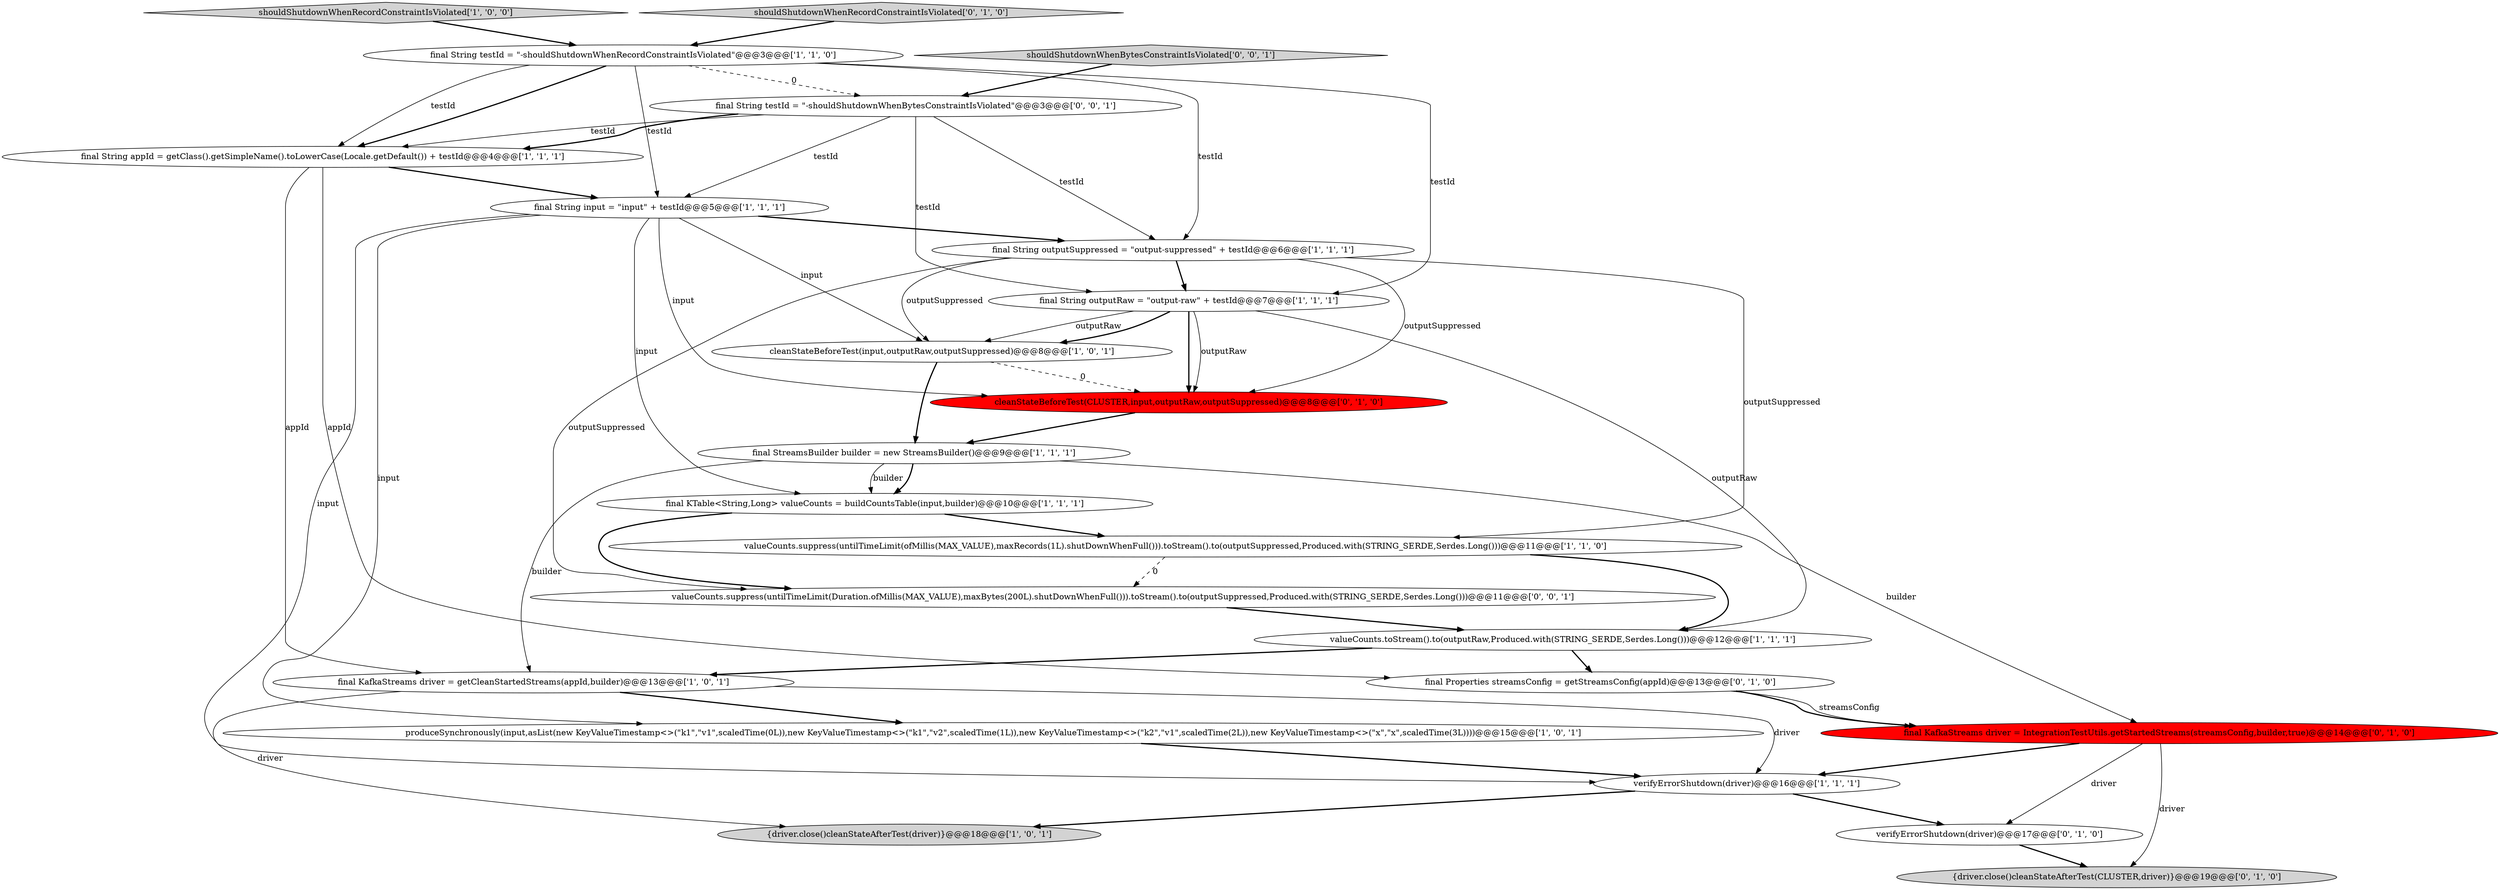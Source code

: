 digraph {
13 [style = filled, label = "final String appId = getClass().getSimpleName().toLowerCase(Locale.getDefault()) + testId@@@4@@@['1', '1', '1']", fillcolor = white, shape = ellipse image = "AAA0AAABBB1BBB"];
7 [style = filled, label = "{driver.close()cleanStateAfterTest(driver)}@@@18@@@['1', '0', '1']", fillcolor = lightgray, shape = ellipse image = "AAA0AAABBB1BBB"];
21 [style = filled, label = "final String testId = \"-shouldShutdownWhenBytesConstraintIsViolated\"@@@3@@@['0', '0', '1']", fillcolor = white, shape = ellipse image = "AAA0AAABBB3BBB"];
9 [style = filled, label = "cleanStateBeforeTest(input,outputRaw,outputSuppressed)@@@8@@@['1', '0', '1']", fillcolor = white, shape = ellipse image = "AAA0AAABBB1BBB"];
10 [style = filled, label = "final StreamsBuilder builder = new StreamsBuilder()@@@9@@@['1', '1', '1']", fillcolor = white, shape = ellipse image = "AAA0AAABBB1BBB"];
20 [style = filled, label = "verifyErrorShutdown(driver)@@@17@@@['0', '1', '0']", fillcolor = white, shape = ellipse image = "AAA0AAABBB2BBB"];
3 [style = filled, label = "verifyErrorShutdown(driver)@@@16@@@['1', '1', '1']", fillcolor = white, shape = ellipse image = "AAA0AAABBB1BBB"];
0 [style = filled, label = "shouldShutdownWhenRecordConstraintIsViolated['1', '0', '0']", fillcolor = lightgray, shape = diamond image = "AAA0AAABBB1BBB"];
17 [style = filled, label = "shouldShutdownWhenRecordConstraintIsViolated['0', '1', '0']", fillcolor = lightgray, shape = diamond image = "AAA0AAABBB2BBB"];
8 [style = filled, label = "final String testId = \"-shouldShutdownWhenRecordConstraintIsViolated\"@@@3@@@['1', '1', '0']", fillcolor = white, shape = ellipse image = "AAA0AAABBB1BBB"];
6 [style = filled, label = "final KTable<String,Long> valueCounts = buildCountsTable(input,builder)@@@10@@@['1', '1', '1']", fillcolor = white, shape = ellipse image = "AAA0AAABBB1BBB"];
5 [style = filled, label = "valueCounts.suppress(untilTimeLimit(ofMillis(MAX_VALUE),maxRecords(1L).shutDownWhenFull())).toStream().to(outputSuppressed,Produced.with(STRING_SERDE,Serdes.Long()))@@@11@@@['1', '1', '0']", fillcolor = white, shape = ellipse image = "AAA0AAABBB1BBB"];
23 [style = filled, label = "shouldShutdownWhenBytesConstraintIsViolated['0', '0', '1']", fillcolor = lightgray, shape = diamond image = "AAA0AAABBB3BBB"];
19 [style = filled, label = "cleanStateBeforeTest(CLUSTER,input,outputRaw,outputSuppressed)@@@8@@@['0', '1', '0']", fillcolor = red, shape = ellipse image = "AAA1AAABBB2BBB"];
22 [style = filled, label = "valueCounts.suppress(untilTimeLimit(Duration.ofMillis(MAX_VALUE),maxBytes(200L).shutDownWhenFull())).toStream().to(outputSuppressed,Produced.with(STRING_SERDE,Serdes.Long()))@@@11@@@['0', '0', '1']", fillcolor = white, shape = ellipse image = "AAA0AAABBB3BBB"];
2 [style = filled, label = "final KafkaStreams driver = getCleanStartedStreams(appId,builder)@@@13@@@['1', '0', '1']", fillcolor = white, shape = ellipse image = "AAA0AAABBB1BBB"];
14 [style = filled, label = "final String outputRaw = \"output-raw\" + testId@@@7@@@['1', '1', '1']", fillcolor = white, shape = ellipse image = "AAA0AAABBB1BBB"];
12 [style = filled, label = "produceSynchronously(input,asList(new KeyValueTimestamp<>(\"k1\",\"v1\",scaledTime(0L)),new KeyValueTimestamp<>(\"k1\",\"v2\",scaledTime(1L)),new KeyValueTimestamp<>(\"k2\",\"v1\",scaledTime(2L)),new KeyValueTimestamp<>(\"x\",\"x\",scaledTime(3L))))@@@15@@@['1', '0', '1']", fillcolor = white, shape = ellipse image = "AAA0AAABBB1BBB"];
4 [style = filled, label = "valueCounts.toStream().to(outputRaw,Produced.with(STRING_SERDE,Serdes.Long()))@@@12@@@['1', '1', '1']", fillcolor = white, shape = ellipse image = "AAA0AAABBB1BBB"];
15 [style = filled, label = "{driver.close()cleanStateAfterTest(CLUSTER,driver)}@@@19@@@['0', '1', '0']", fillcolor = lightgray, shape = ellipse image = "AAA0AAABBB2BBB"];
1 [style = filled, label = "final String input = \"input\" + testId@@@5@@@['1', '1', '1']", fillcolor = white, shape = ellipse image = "AAA0AAABBB1BBB"];
16 [style = filled, label = "final KafkaStreams driver = IntegrationTestUtils.getStartedStreams(streamsConfig,builder,true)@@@14@@@['0', '1', '0']", fillcolor = red, shape = ellipse image = "AAA1AAABBB2BBB"];
18 [style = filled, label = "final Properties streamsConfig = getStreamsConfig(appId)@@@13@@@['0', '1', '0']", fillcolor = white, shape = ellipse image = "AAA0AAABBB2BBB"];
11 [style = filled, label = "final String outputSuppressed = \"output-suppressed\" + testId@@@6@@@['1', '1', '1']", fillcolor = white, shape = ellipse image = "AAA0AAABBB1BBB"];
16->3 [style = bold, label=""];
1->9 [style = solid, label="input"];
17->8 [style = bold, label=""];
8->1 [style = solid, label="testId"];
11->19 [style = solid, label="outputSuppressed"];
11->14 [style = bold, label=""];
6->22 [style = bold, label=""];
21->13 [style = solid, label="testId"];
8->11 [style = solid, label="testId"];
14->9 [style = solid, label="outputRaw"];
21->1 [style = solid, label="testId"];
8->14 [style = solid, label="testId"];
18->16 [style = solid, label="streamsConfig"];
14->19 [style = bold, label=""];
19->10 [style = bold, label=""];
4->18 [style = bold, label=""];
1->12 [style = solid, label="input"];
4->2 [style = bold, label=""];
14->4 [style = solid, label="outputRaw"];
9->10 [style = bold, label=""];
8->21 [style = dashed, label="0"];
1->6 [style = solid, label="input"];
16->20 [style = solid, label="driver"];
10->6 [style = bold, label=""];
13->1 [style = bold, label=""];
2->12 [style = bold, label=""];
1->11 [style = bold, label=""];
21->14 [style = solid, label="testId"];
13->2 [style = solid, label="appId"];
11->22 [style = solid, label="outputSuppressed"];
22->4 [style = bold, label=""];
9->19 [style = dashed, label="0"];
11->9 [style = solid, label="outputSuppressed"];
10->6 [style = solid, label="builder"];
6->5 [style = bold, label=""];
11->5 [style = solid, label="outputSuppressed"];
3->20 [style = bold, label=""];
23->21 [style = bold, label=""];
3->7 [style = bold, label=""];
8->13 [style = solid, label="testId"];
5->4 [style = bold, label=""];
10->16 [style = solid, label="builder"];
10->2 [style = solid, label="builder"];
0->8 [style = bold, label=""];
2->3 [style = solid, label="driver"];
13->18 [style = solid, label="appId"];
14->19 [style = solid, label="outputRaw"];
2->7 [style = solid, label="driver"];
14->9 [style = bold, label=""];
16->15 [style = solid, label="driver"];
1->3 [style = solid, label="input"];
12->3 [style = bold, label=""];
5->22 [style = dashed, label="0"];
20->15 [style = bold, label=""];
21->11 [style = solid, label="testId"];
8->13 [style = bold, label=""];
21->13 [style = bold, label=""];
1->19 [style = solid, label="input"];
18->16 [style = bold, label=""];
}
